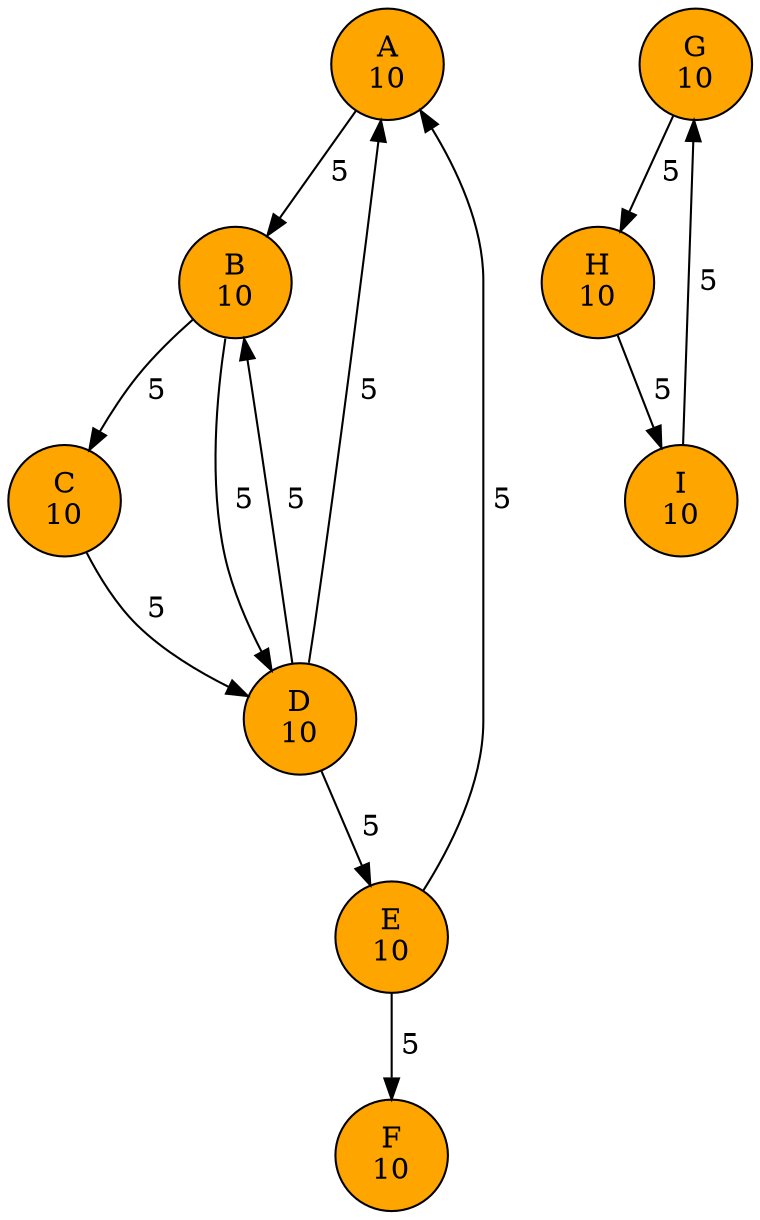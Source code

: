 digraph G {
"A
10" [style=filled, fillcolor = orange]
    "A
10" -> "B
10"[label=" 5"];
"B
10" [style=filled, fillcolor = orange]
    "B
10" -> "C
10"[label=" 5"];
    "B
10" -> "D
10"[label=" 5"];
"C
10" [style=filled, fillcolor = orange]
    "C
10" -> "D
10"[label=" 5"];
"D
10" [style=filled, fillcolor = orange]
    "D
10" -> "B
10"[label=" 5"];
    "D
10" -> "A
10"[label=" 5"];
    "D
10" -> "E
10"[label=" 5"];
"E
10" [style=filled, fillcolor = orange]
    "E
10" -> "F
10"[label=" 5"];
    "E
10" -> "A
10"[label=" 5"];
"F
10" [style=filled, fillcolor = orange]
"G
10" [style=filled, fillcolor = orange]
    "G
10" -> "H
10"[label=" 5"];
"H
10" [style=filled, fillcolor = orange]
    "H
10" -> "I
10"[label=" 5"];
"I
10" [style=filled, fillcolor = orange]
    "I
10" -> "G
10"[label=" 5"];
}